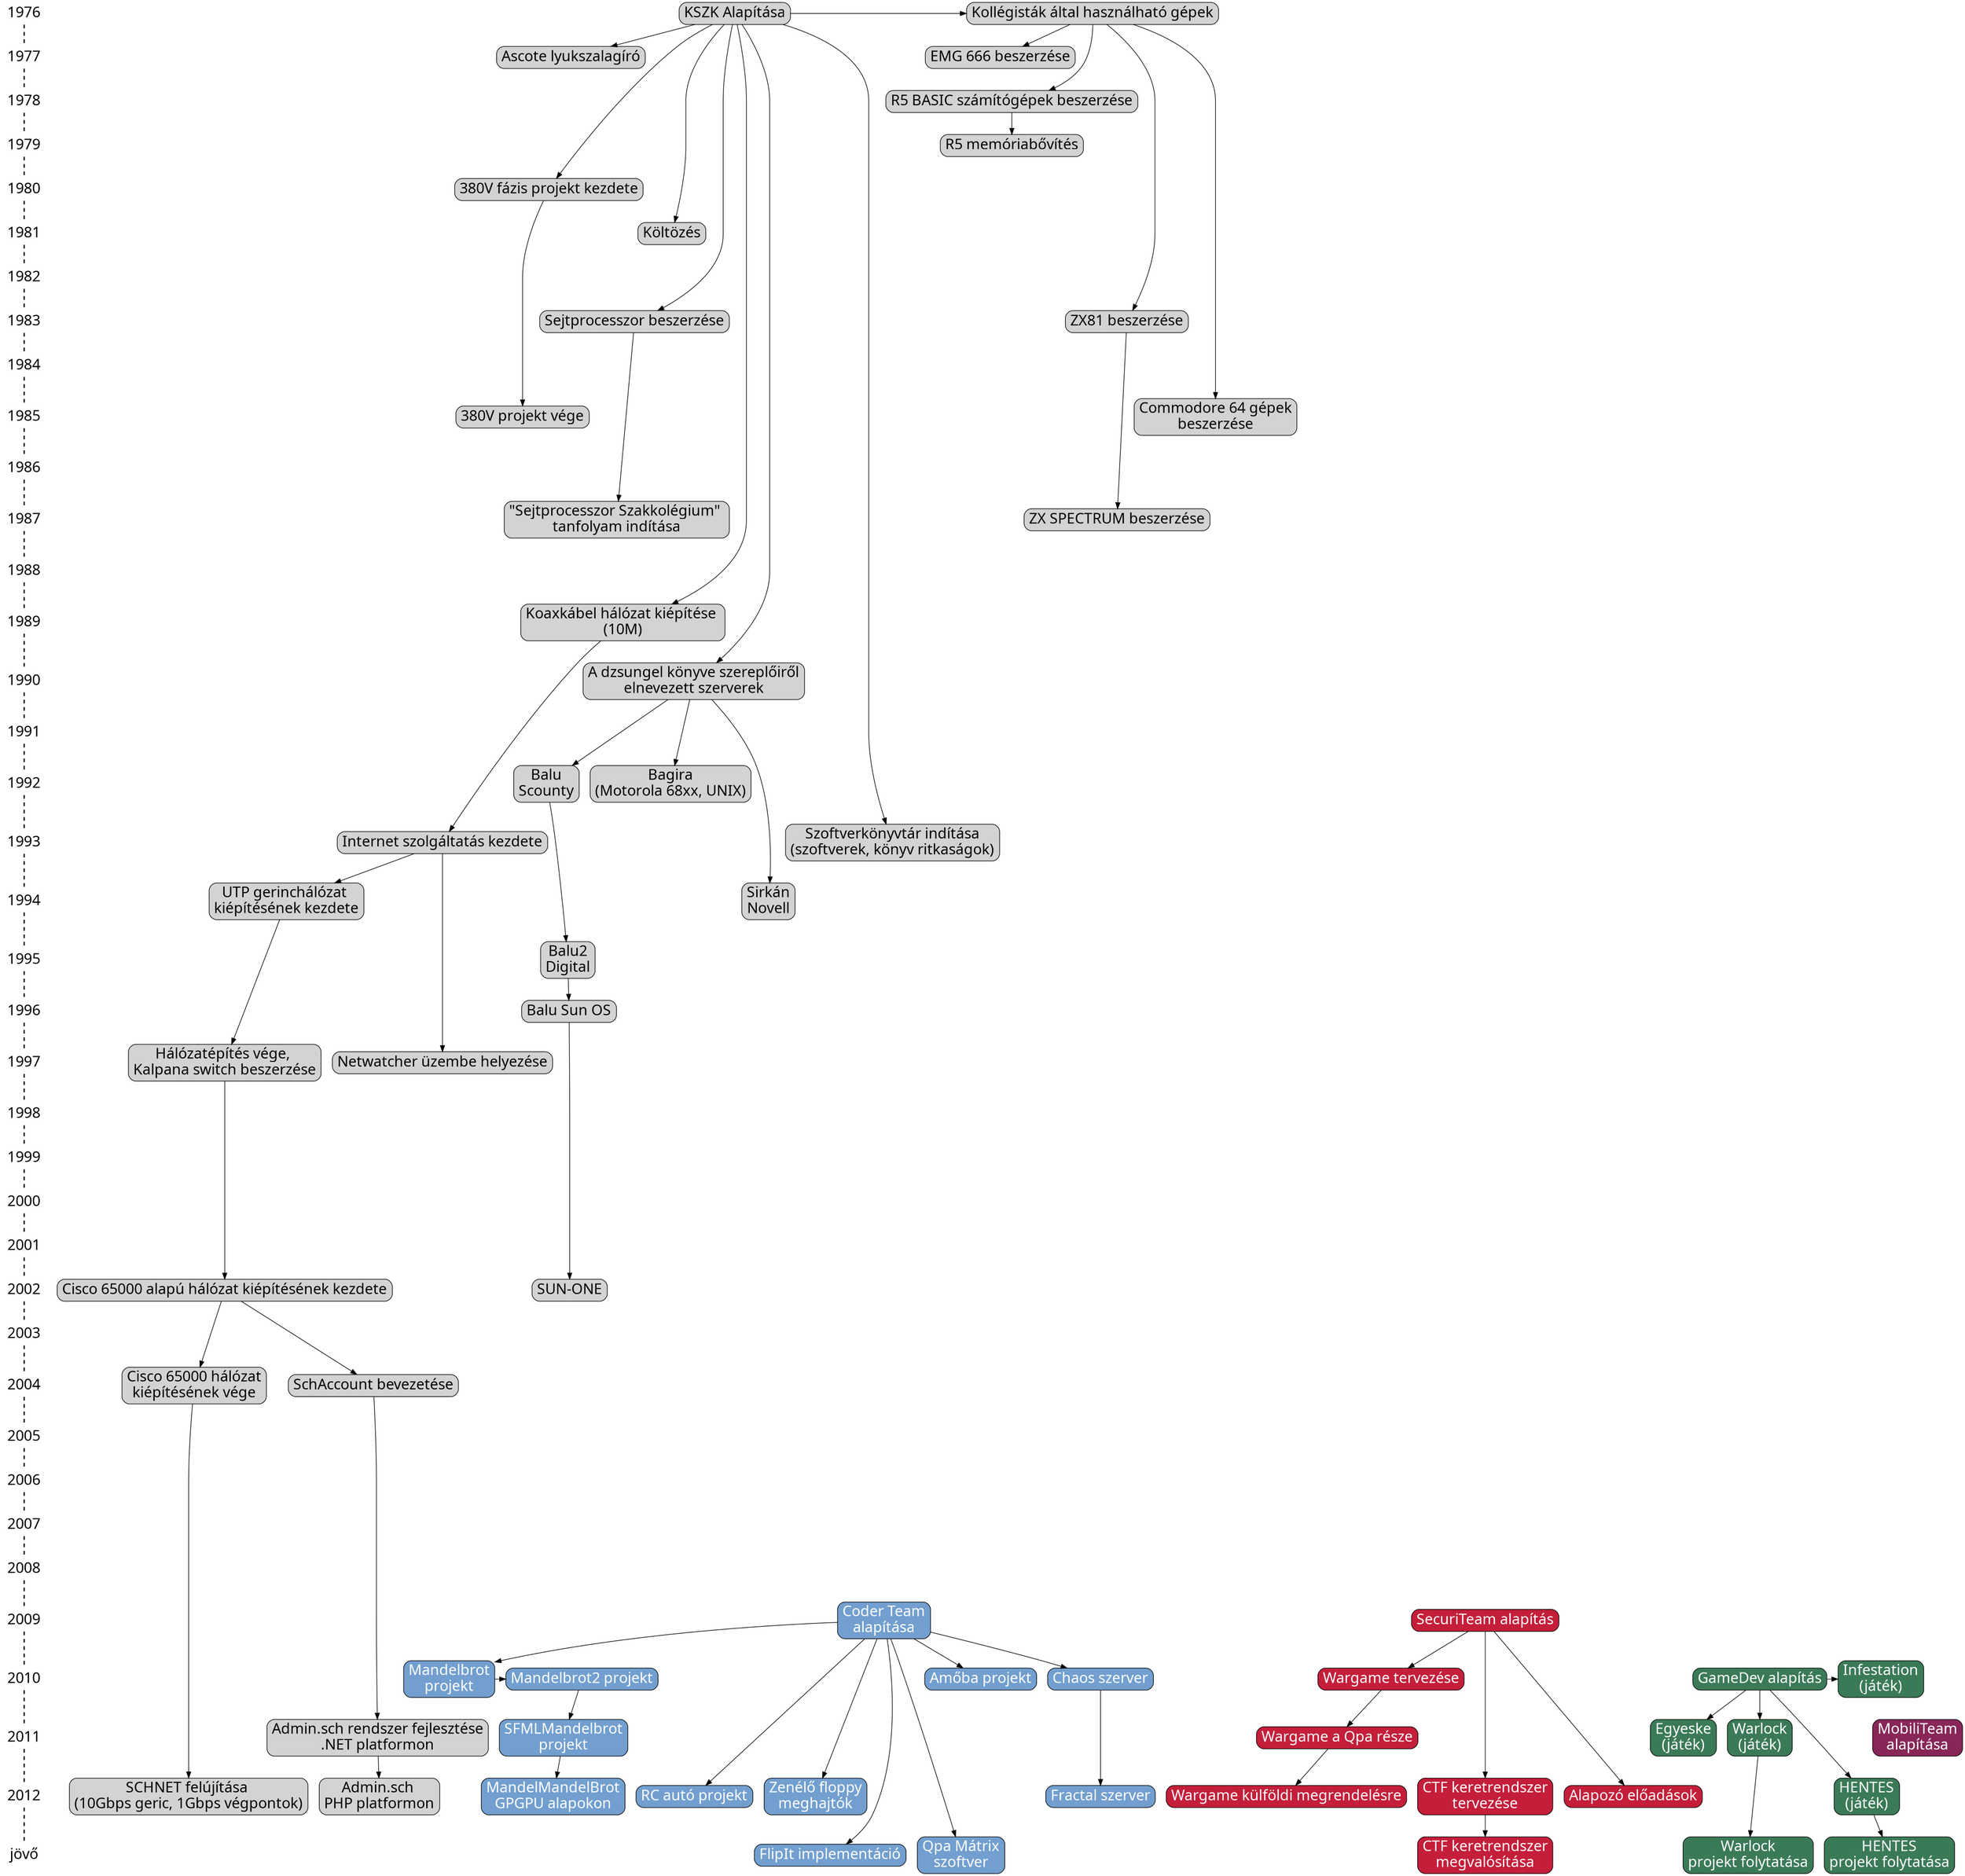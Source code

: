 digraph timeline {

	size = "26,26"

	// Évek
//asd
	node [
		fontsize = 24,
		fontname = "CMU Typewriter Text",
		shape = plaintext
	];
	edge [
		//color = "#888888",
		style = dashed,
		penwidth = 2,
		arrowhead = none
	];
	1976 -> 1977 -> 1978 -> 1979 -> 1980 -> 1981;
	1981 -> 1982 -> 1983 -> 1984 -> 1985 -> 1986;
	1986 -> 1987 -> 1988 -> 1989 -> 1990 -> 1991;
	1991 -> 1992 -> 1993 -> 1994 -> 1995 -> 1996;
	1996 -> 1997 -> 1998 -> 1999 -> 2000 -> 2001;
	2001 -> 2002 -> 2003 -> 2004 -> 2005 -> 2006;
	2006 -> 2007 -> 2008 -> 2009 -> 2010 -> 2011;
	2011 -> 2012 -> jövő;

	// Események
	node [
		fontsize = 24,
		fontname = "CMU Typewriter Text",
		shape = box,
		style = "rounded,filled"
	];
	edge [
		style = solid,
		color = "#000000",
		penwidth = 1,
		arrowhead = normal,
		arrowsize = 1,
	];
	// Események, évek szerint
	{ rank=same; 1976
		KSZKAlapitas [ label = "KSZK Alapítása" ]
		HASZNALAT [ label="Kollégisták által használható gépek" ]
	}
	{ rank=same; 1977
		Ascote [ label = "Ascote lyukszalagíró" ]
		EMG [ label = "EMG 666 beszerzése" ]
	}
	{ rank=same; 1978
		R5_BASIC [ label = "R5 BASIC számítógépek beszerzése" ]
	}
	{ rank=same; 1979
		R5_MEM [ label = "R5 memóriabővítés" ]
	}
	{ rank=same; 1980
		FAZIS1 [ label = "380V fázis projekt kezdete" ]
	}
	{ rank=same; 1981
		KOLTOZES [ label = "Költözés" ]
	}
	{ rank=same; 1982
		//...
	}
	{ rank=same; 1983
		SEJTPROC [ label = "Sejtprocesszor beszerzése" ]
		ZX81 [ label = "ZX81 beszerzése" ]	
	}
	{ rank=same; 1984
		//...
	}
	{ rank=same; 1985
		COMMODORE [ label = "Commodore 64 gépek\nbeszerzése" ]
		FAZIS2 [ label = "380V projekt vége" ]
	}
	{ rank=same; 1986
		//...
	}
	{ rank=same; 1987
		SEJTPROC_TANF [ label = "\"Sejtprocesszor Szakkolégium\" \ntanfolyam indítása" ]
		ZX_SPECTRUM [ label = "ZX SPECTRUM beszerzése" ]
	}
	{ rank=same; 1988
		//...
	}
	{ rank=same; 1989
		NET1 [ label = "Koaxkábel hálózat kiépítése \n(10M)" ]
	}
	{ rank=same; 1990
		GEPEK [ label = "A dzsungel könyve szereplőiről\nelnevezett szerverek" ]
	}
	{ rank=same; 1991
		//...
	}
	{ rank=same; 1992
		BALU1 [ label = "Balu\nScounty" ]
		BAGIRA [ label = "Bagira\n(Motorola 68xx, UNIX)" ]
	}
	{ rank=same; 1993
		NET2 [ label = "Internet szolgáltatás kezdete" ]
		KONYVTAR [ label = "Szoftverkönyvtár indítása\n(szoftverek, könyv ritkaságok)" ]
	}
	{ rank=same; 1994
		NET3 [ label = "UTP gerinchálózat \nkiépítésének kezdete" ]
		SIRKAN [ label = "Sirkán\nNovell" ]
	}
	{ rank=same; 1995
		BALU2 [ label = "Balu2\nDigital" ]
	}
	{ rank=same; 1996
		BALU3 [ label = "Balu Sun OS" ]
	}
	{ rank=same; 1997
		NET4 [ label = "Hálózatépítés vége, \nKalpana switch beszerzése" ]
		NETWATCHER [ label = "Netwatcher üzembe helyezése" ]
	}
	{ rank=same; 1998
		//...
	}
	{ rank=same; 1999
		//...
	}
	{ rank=same; 2000
		//...
	}
	{ rank=same; 2001
		//...
	}
	{ rank=same; 2002
		BALU4 [ label = "SUN-ONE" ]
		NET5 [ label = "Cisco 65000 alapú hálózat kiépítésének kezdete" ]
	}
	{ rank=same; 2003
		//...
	}
	{ rank=same; 2004
		NET6 [ label = "Cisco 65000 hálózat\nkiépítésének vége" ]
		SCHACC [ label = "SchAccount bevezetése" ]
	}
	{ rank=same; 2005
		//...
	}
	{ rank=same; 2006
		//...
	}
	{ rank=same; 2007
		//...
	}
	{ rank=same; 2008
		//...
	}
	{ rank=same; 2009
		CoderTeam [ label = "Coder Team\nalapítása", fillcolor="#729fcf", fontcolor="#ffffff" ]
		SECURITY [ label = "SecuriTeam alapítás", fillcolor="#C41E3A", fontcolor="#ffffff" ]
	}
	{ rank=same; 2010
		CoderMB1 [ label = "Mandelbrot\nprojekt", fillcolor="#729fcf", fontcolor="#ffffff" ]
		CoderMB2 [ label = "Mandelbrot2 projekt", fillcolor="#729fcf", fontcolor="#ffffff" ]
		CoderAmoba [ label = "Amőba projekt", fillcolor="#729fcf", fontcolor="#ffffff" ]
		CoderChaos [ label = "Chaos szerver", fillcolor="#729fcf", fontcolor="#ffffff" ]
		GAME1 [ label = "GameDev alapítás", fillcolor="#3B7A57", fontcolor="#ffffff" ]
		GAME_INF [ label = "Infestation\n(játék)", fillcolor="#3B7A57", fontcolor="#ffffff" ]
		WARGAME1 [ label = "Wargame tervezése", fillcolor="#C41E3A", fontcolor="#ffffff" ]
	}
	{ rank=same; 2011
		CoderMB3 [ label = "SFMLMandelbrot\nprojekt", fillcolor="#729fcf", fontcolor="#ffffff" ]
		ADMIN1 [ label = "Admin.sch rendszer fejlesztése\n.NET platformon" ]
		GAME_EGY [ label = "Egyeske\n(játék)", fillcolor="#3B7A57", fontcolor="#ffffff" ]
		GAME_WAR1 [ label = "Warlock\n(játék)", fillcolor="#3B7A57", fontcolor="#ffffff" ]
		MOBIL [ label = "MobiliTeam\nalapítása", fillcolor="#872657", fontcolor="#ffffff" ]
		WARGAME2 [ label = "Wargame a Qpa része", fillcolor="#C41E3A", fontcolor="#ffffff" ]
	}
	{ rank=same; 2012
		CoderMB4 [ label = "MandelMandelBrot\nGPGPU alapokon", fillcolor="#729fcf", fontcolor="#ffffff" ]
		ADMIN2 [ label = "Admin.sch \nPHP platformon" ]
		CoderFractal [ label = "Fractal szerver", fillcolor="#729fcf", fontcolor="#ffffff" ]
		CoderBBRC [ label = "RC autó projekt", fillcolor="#729fcf", fontcolor="#ffffff" ]
		CoderFloppy [ label = "Zenélő floppy\nmeghajtók", fillcolor="#729fcf", fontcolor="#ffffff" ]
		NET7 [ label = "SCHNET felújítása \n(10Gbps geric, 1Gbps végpontok)" ]
		GAME_HEN1 [ label = "HENTES\n(játék)", fillcolor="#3B7A57", fontcolor="#ffffff" ]
		WARGAME3 [ label = "Wargame külföldi megrendelésre", fillcolor="#C41E3A", fontcolor="#ffffff" ]
		CTF1 [ label = "CTF keretrendszer\ntervezése", fillcolor="#C41E3A", fontcolor="#ffffff"  ]
		SEC_ELOADAS [ label = "Alapozó előadások", fillcolor="#C41E3A", fontcolor="#ffffff" ]
	}
	{ rank=same; jövő
		CoderFlipIT [ label = "FlipIt implementáció", fillcolor="#729fcf", fontcolor="#ffffff" ]
		CoderMX [ label = "Qpa Mátrix\nszoftver", fillcolor="#729fcf", fontcolor="#ffffff" ]
		//VILAGURALOM [ label = "Világuralomra törés,\nemberiség leigázása" ]
		GAME_WAR2 [ label = "Warlock\nprojekt folytatása", fillcolor="#3B7A57", fontcolor="#ffffff" ]	
		GAME_HEN2 [ label = "HENTES\nprojekt folytatása", fillcolor="#3B7A57", fontcolor="#ffffff" ]
		CTF2 [ label = "CTF keretrendszer\nmegvalósítása", fillcolor="#C41E3A", fontcolor="#ffffff" ]
	}
	
	// KSZK események
	KSZKAlapitas -> GEPEK;
	KSZKAlapitas -> HASZNALAT;
	KSZKAlapitas -> SEJTPROC -> SEJTPROC_TANF;
	KSZKAlapitas -> NET1 -> NET2 -> NET3 ->NET4 ->NET5 -> NET6 -> NET7;
	NET5 -> SCHACC -> ADMIN1 -> ADMIN2;
	KSZKAlapitas -> Ascote;
	KSZKAlapitas -> KOLTOZES;
	//KSZKAlapitas -> VILAGURALOM;
	KSZKAlapitas -> KONYVTAR;
	KSZKAlapitas -> FAZIS1 -> FAZIS2;
	HASZNALAT -> ZX81 -> ZX_SPECTRUM;
	HASZNALAT -> EMG;
	HASZNALAT -> R5_BASIC -> R5_MEM;
	HASZNALAT -> COMMODORE;
	GEPEK -> BAGIRA;	
	GEPEK -> SIRKAN;
	GEPEK -> BALU1 -> BALU2 -> BALU3 -> BALU4;
	NET2 -> NETWATCHER;

	//GameDev
	GAME1 -> GAME_INF;
	GAME1 -> GAME_EGY;
	GAME1 -> GAME_HEN1 -> GAME_HEN2;
	GAME1 -> GAME_WAR1 -> GAME_WAR2;

	
	
	// Coder Team események
	CoderTeam -> CoderAmoba
	CoderTeam -> CoderBBRC
	CoderTeam -> CoderFloppy
	CoderTeam -> CoderFlipIT
	CoderTeam -> CoderMX
	CoderTeam -> CoderMB1 -> CoderMB2 -> CoderMB3 -> CoderMB4
	CoderTeam -> CoderChaos -> CoderFractal
	
	//SecuriTeam
	SECURITY -> WARGAME1 -> WARGAME2 -> WARGAME3;
	SECURITY -> SEC_ELOADAS;
	SECURITY -> CTF1 -> CTF2;
	
}
